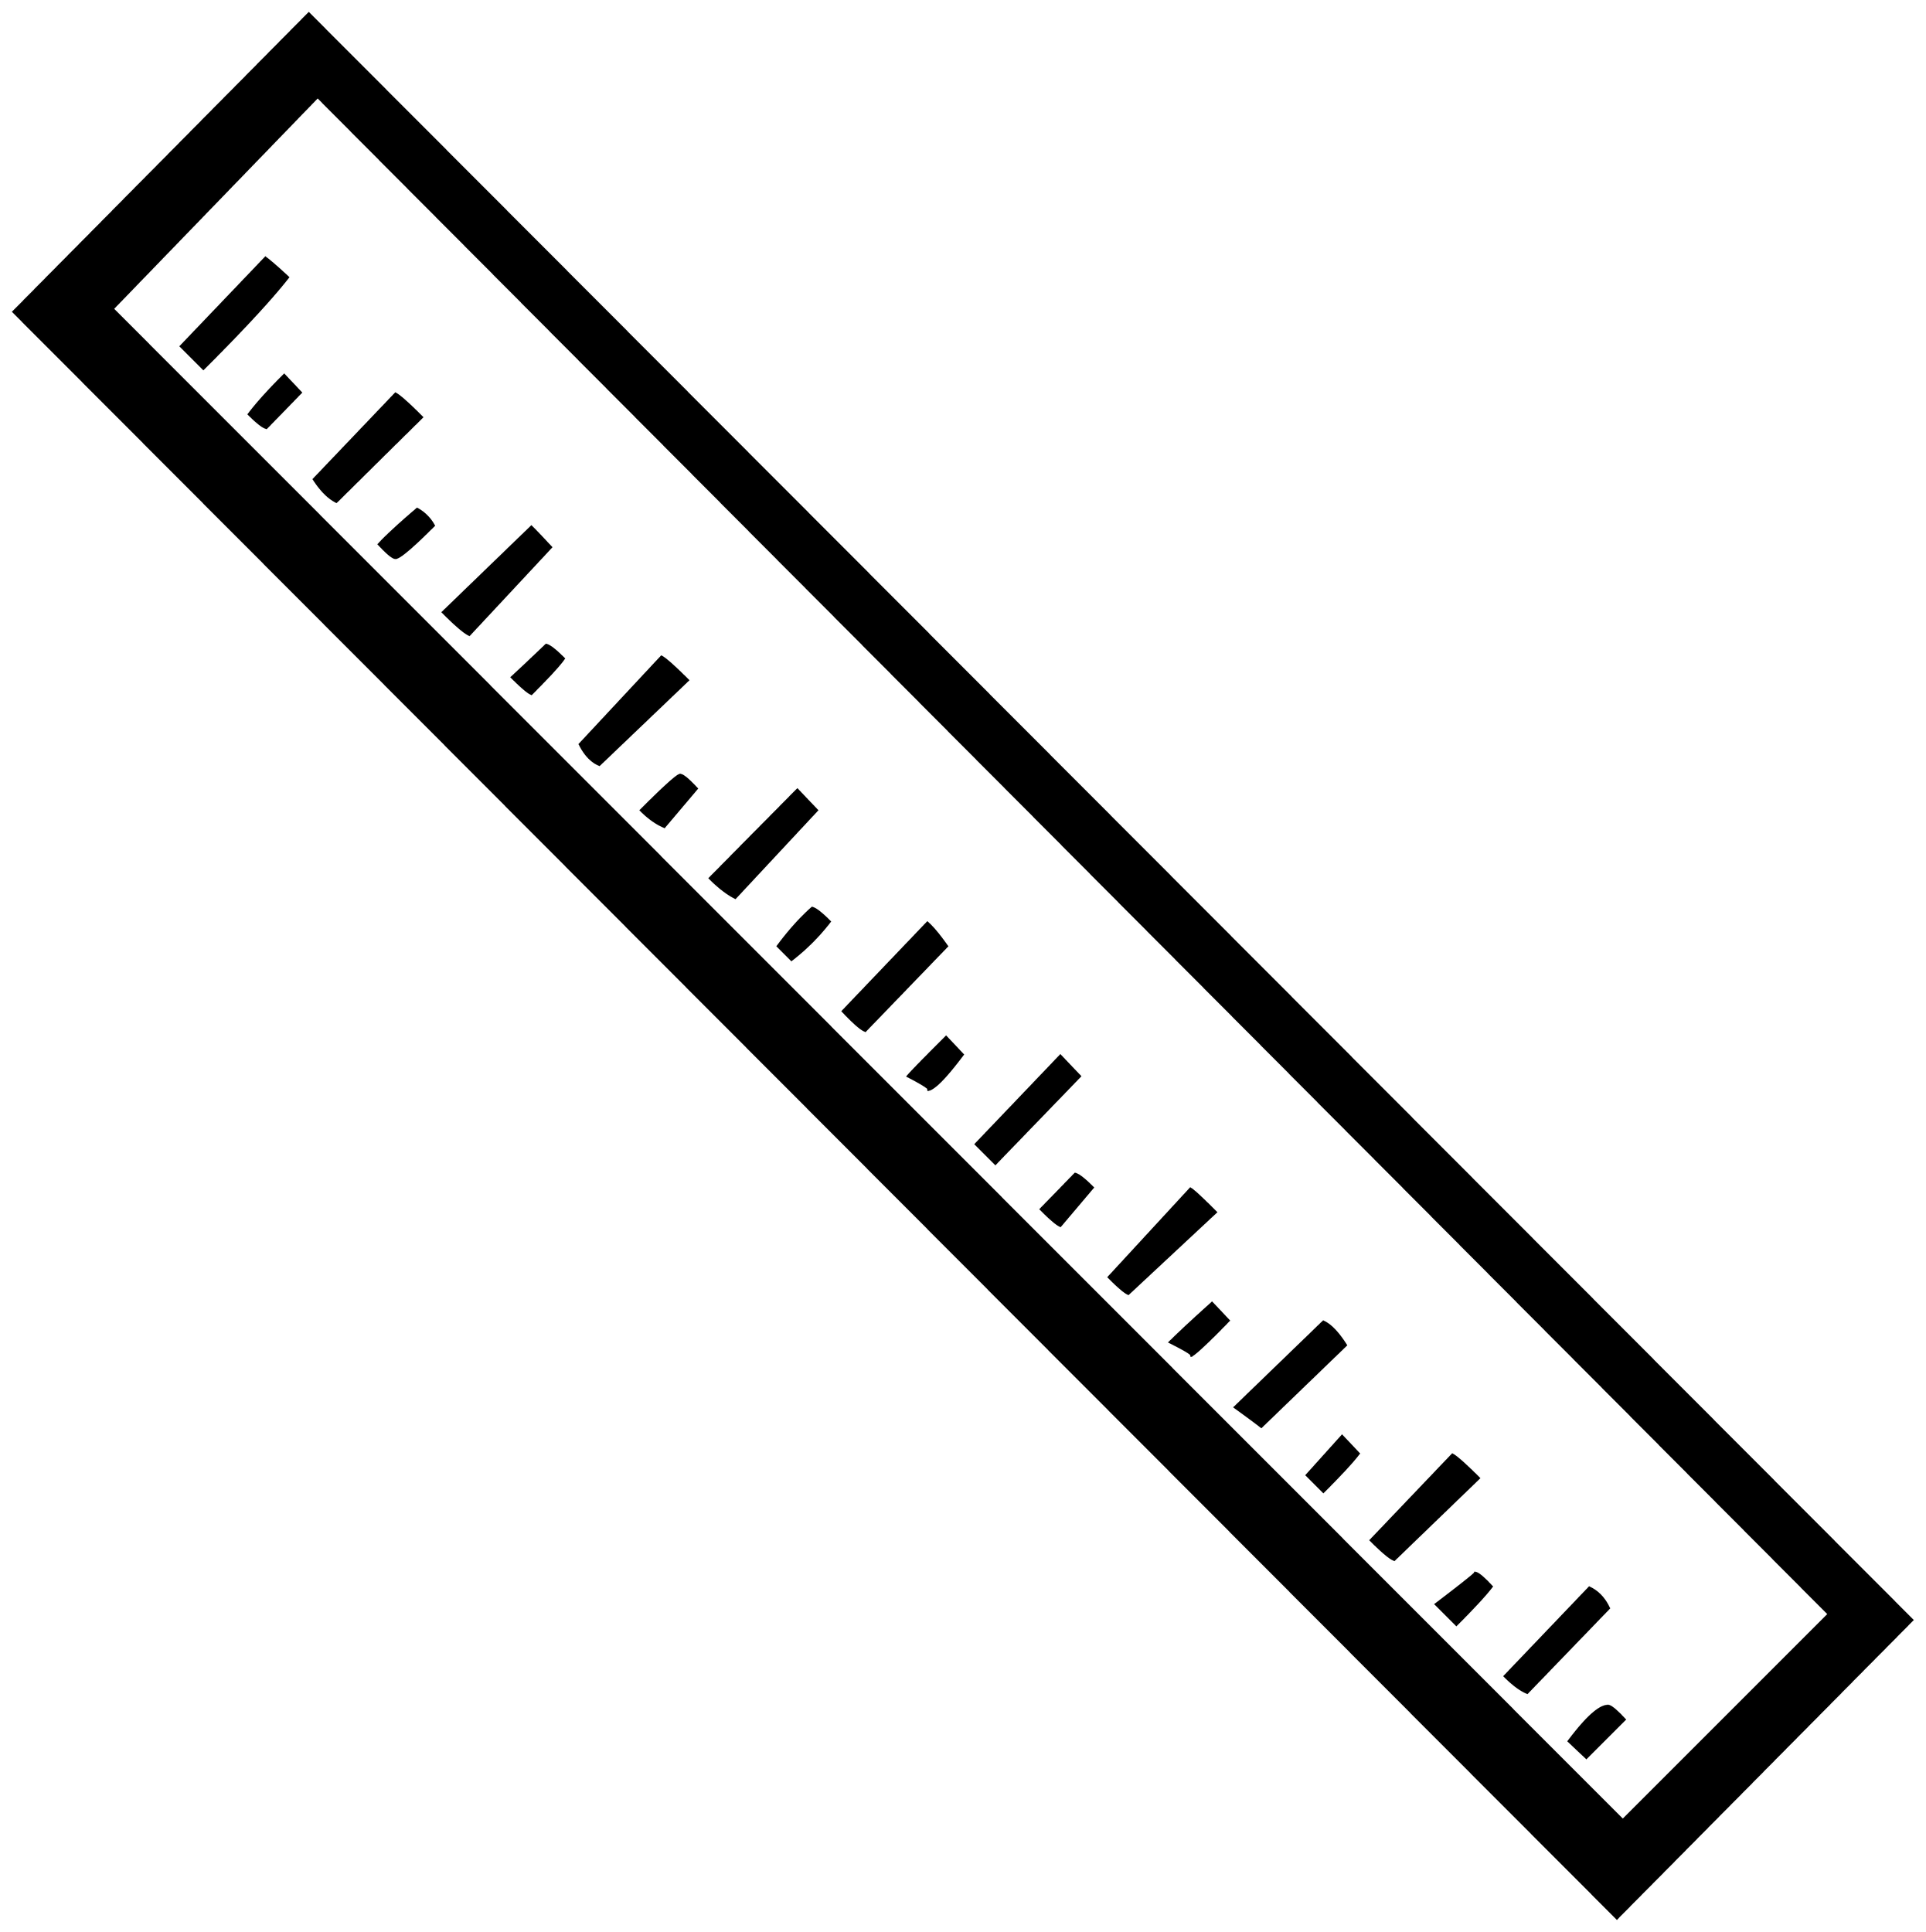 


\begin{tikzpicture}[y=0.80pt, x=0.80pt, yscale=-1.0, xscale=1.0, inner sep=0pt, outer sep=0pt]
\begin{scope}[shift={(100.0,1709.0)},nonzero rule]
  \path[draw=.,fill=.,line width=1.600pt] (2010.0,79.0) --
    (1710.0,382.0) -- (82.0,-1249.0) -- (382.0,-1552.0) --
    (2010.0,79.0) -- cycle(1925.0,73.0) -- (391.0,-1467.0) --
    (183.0,-1252.0) -- (1716.0,282.0) -- (1925.0,73.0) --
    cycle(767.0,-875.0) -- (677.0,-789.0) .. controls
    (669.0,-792.333) and (662.333,-799.333) .. (657.0,-810.0) --
    (740.0,-899.0) .. controls (744.0,-897.0) and (753.0,-889.0)
    .. (767.0,-875.0) -- cycle(361.0,-1284.0) .. controls
    (344.333,-1262.667) and (315.667,-1231.667) .. (275.0,-1191.0) --
    (252.0,-1214.0) -- (338.0,-1304.0) .. controls
    (343.333,-1300.0) and (351.0,-1293.333) .. (361.0,-1284.0) --
    cycle(1303.0,-335.0) -- (1214.0,-252.0) .. controls
    (1210.667,-253.333) and (1204.0,-259.0) .. (1194.0,-269.0) --
    (1277.0,-359.0) .. controls (1279.667,-357.667) and
    (1288.333,-349.667) .. (1303.0,-335.0) -- cycle(497.0,-1142.0)
    -- (410.0,-1056.0) .. controls (402.0,-1060.0) and
    (394.333,-1067.667) .. (387.0,-1079.0) -- (470.0,-1166.0) ..
    controls (474.0,-1164.0) and (483.0,-1156.0) ..
    (497.0,-1142.0) -- cycle(898.0,-743.0) -- (815.0,-654.0) ..
    controls (807.0,-658.0) and (798.333,-664.667) .. (789.0,-674.0)
    -- (878.0,-764.0) -- (898.0,-743.0) -- cycle(1030.0,-605.0)
    -- (947.0,-519.0) .. controls (943.0,-520.333) and
    (935.333,-527.0) .. (924.0,-539.0) -- (1010.0,-629.0) ..
    controls (1015.333,-624.333) and (1022.0,-616.333) ..
    (1030.0,-605.0) -- cycle(1165.0,-473.0) -- (1079.0,-384.0)
    -- (1059.0,-404.0) -- (1145.0,-494.0) -- (1165.0,-473.0) --
    cycle(1570.0,-65.0) -- (1484.0,18.0) .. controls
    (1480.0,16.667) and (1472.0,10.0) .. (1460.0,-2.0) --
    (1543.0,-89.0) .. controls (1547.0,-87.0) and (1556.0,-79.0)
    .. (1570.0,-65.0) -- cycle(1702.0,67.0) -- (1619.0,153.0) ..
    controls (1612.333,150.333) and (1604.667,144.667) .. (1596.0,136.0)
    -- (1682.0,46.0) .. controls (1690.667,50.0) and (1697.333,57.0)
    .. (1702.0,67.0) -- cycle(628.0,-1010.0) -- (545.0,-921.0)
    .. controls (540.333,-923.0) and (531.333,-930.667) ..
    (518.0,-944.0) -- (608.0,-1031.0) .. controls
    (612.667,-1026.333) and (619.333,-1019.333) .. (628.0,-1010.0) --
    cycle(1435.0,-200.0) -- (1349.0,-117.0) .. controls
    (1343.0,-121.667) and (1334.0,-128.333) .. (1322.0,-137.0) --
    (1412.0,-224.0) .. controls (1419.333,-220.667) and
    (1427.0,-212.667) .. (1435.0,-200.0) -- cycle(374.0,-1167.0)
    -- (339.0,-1131.0) .. controls (335.667,-1131.667) and
    (329.667,-1136.333) .. (321.0,-1145.0) .. controls
    (329.0,-1155.667) and (341.0,-1169.0) .. (357.0,-1185.0) --
    (374.0,-1167.0) -- cycle(509.0,-1032.0) .. controls
    (487.0,-1010.0) and (474.0,-999.0) .. (470.0,-999.0) ..
    controls (467.333,-999.0) and (461.667,-1003.667) ..
    (453.0,-1013.0) .. controls (461.0,-1021.667) and
    (474.0,-1033.667) .. (492.0,-1049.0) .. controls
    (499.333,-1045.0) and (505.0,-1039.333) .. (509.0,-1032.0) --
    cycle(1046.0,-495.0) .. controls (1028.0,-471.0) and
    (1016.0,-459.0) .. (1010.0,-459.0) .. controls
    (1014.667,-459.0) and (1008.0,-463.667) .. (990.0,-473.0) ..
    controls (992.0,-475.667) and (1005.0,-489.0) ..
    (1029.0,-513.0) -- (1046.0,-495.0) -- cycle(911.0,-630.0) ..
    controls (899.667,-615.333) and (886.667,-602.333) .. (872.0,-591.0)
    -- (858.0,-605.0) .. controls (869.333,-620.333) and
    (881.0,-633.333) .. (893.0,-644.0) .. controls (896.333,-643.333)
    and (902.333,-638.667) .. (911.0,-630.0) -- cycle(1316.0,-225.0)
    .. controls (1292.667,-201.0) and (1279.667,-189.0) ..
    (1277.0,-189.0) .. controls (1281.667,-189.0) and
    (1274.667,-193.667) .. (1256.0,-203.0) .. controls
    (1265.333,-212.333) and (1279.667,-225.667) .. (1299.0,-243.0) --
    (1316.0,-225.0) -- cycle(1448.0,-90.0) .. controls
    (1442.0,-82.0) and (1430.0,-69.0) .. (1412.0,-51.0) --
    (1395.0,-68.0) -- (1431.0,-108.0) -- (1448.0,-90.0) --
    cycle(641.0,-897.0) .. controls (637.0,-891.0) and
    (626.0,-879.0) .. (608.0,-861.0) .. controls (604.667,-862.333)
    and (598.0,-868.0) .. (588.0,-878.0) .. controls
    (596.0,-885.333) and (607.667,-896.333) .. (623.0,-911.0) ..
    controls (626.333,-910.333) and (632.333,-905.667) .. (641.0,-897.0)
    -- cycle(776.0,-765.0) .. controls (768.667,-756.333) and
    (757.667,-743.333) .. (743.0,-726.0) .. controls (735.0,-729.333)
    and (727.0,-735.0) .. (719.0,-743.0) .. controls
    (743.0,-767.0) and (756.333,-779.0) .. (759.0,-779.0) ..
    controls (761.667,-779.0) and (767.333,-774.333) .. (776.0,-765.0)
    -- cycle(1178.0,-360.0) .. controls (1170.667,-351.333) and
    (1159.667,-338.333) .. (1145.0,-321.0) .. controls
    (1141.667,-322.333) and (1135.0,-328.0) .. (1125.0,-338.0) --
    (1160.0,-374.0) .. controls (1163.333,-373.333) and
    (1169.333,-368.667) .. (1178.0,-360.0) -- cycle(1583.0,45.0) ..
    controls (1577.0,53.0) and (1565.0,66.0) .. (1547.0,84.0) --
    (1526.0,63.0) .. controls (1554.0,41.667) and (1567.333,31.0) ..
    (1566.0,31.0) .. controls (1568.667,31.0) and (1574.333,35.667) ..
    (1583.0,45.0) -- cycle(1718.0,180.0) -- (1679.0,219.0) --
    (1661.0,202.0) .. controls (1679.0,178.0) and (1692.333,166.0)
    .. (1701.0,166.0) .. controls (1703.667,166.0) and
    (1709.333,170.667) .. (1718.0,180.0) -- cycle;
\end{scope}

\end{tikzpicture}

